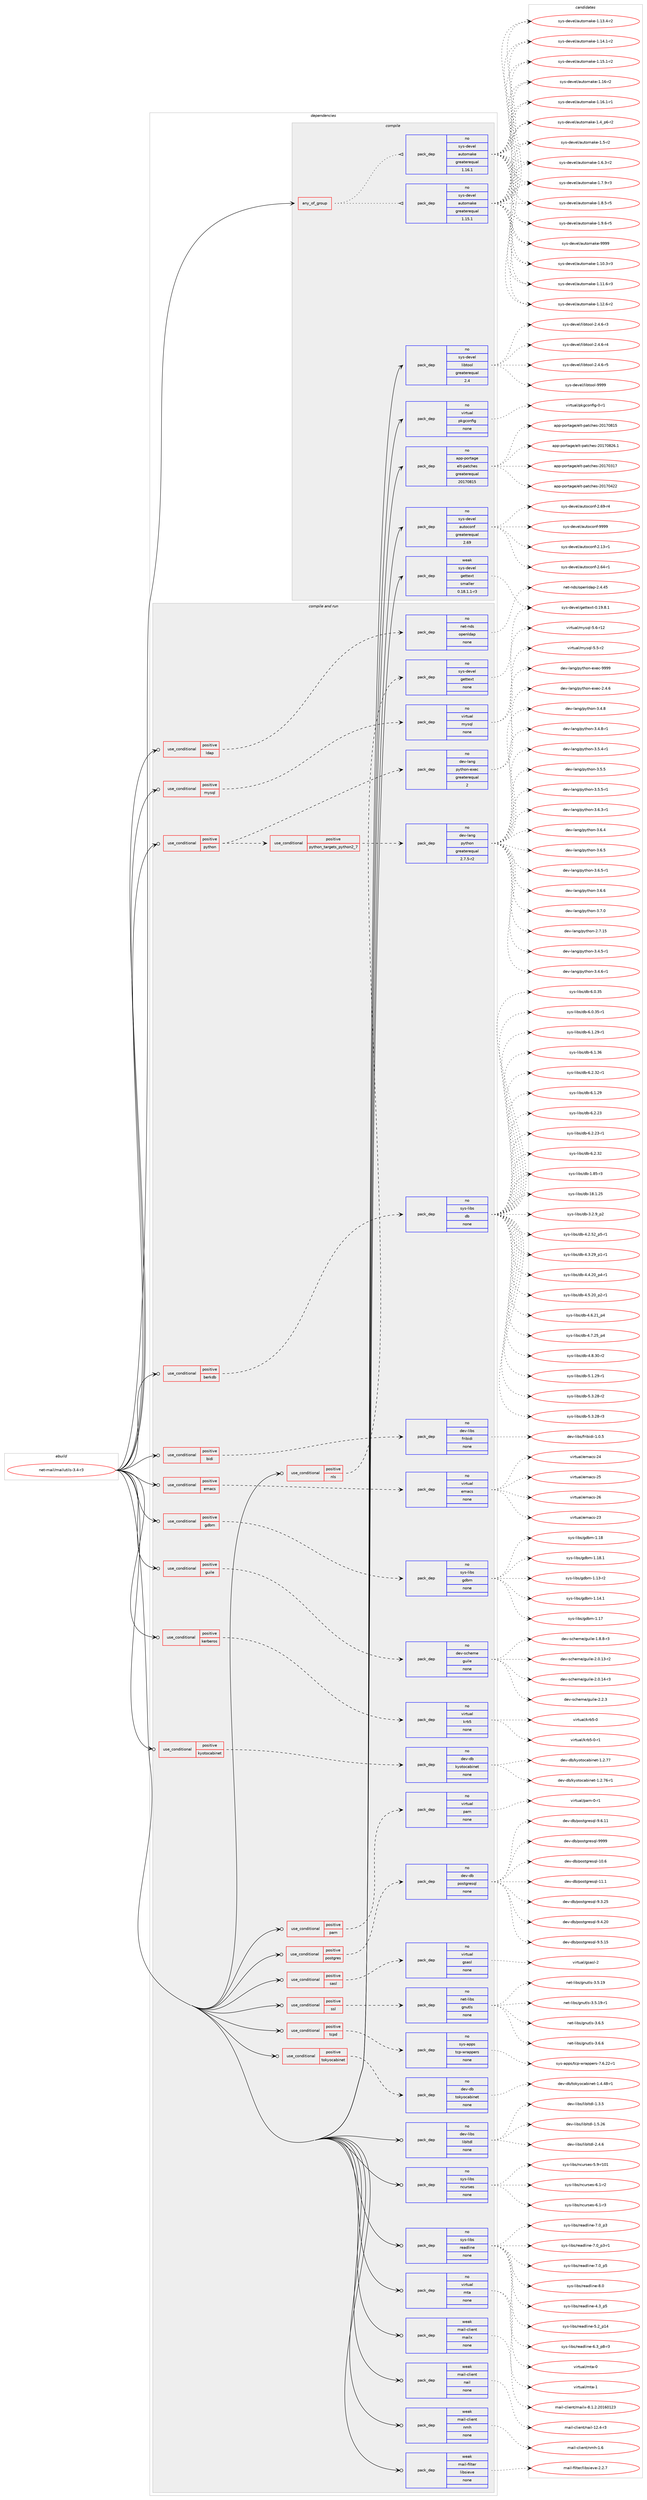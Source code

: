 digraph prolog {

# *************
# Graph options
# *************

newrank=true;
concentrate=true;
compound=true;
graph [rankdir=LR,fontname=Helvetica,fontsize=10,ranksep=1.5];#, ranksep=2.5, nodesep=0.2];
edge  [arrowhead=vee];
node  [fontname=Helvetica,fontsize=10];

# **********
# The ebuild
# **********

subgraph cluster_leftcol {
color=gray;
rank=same;
label=<<i>ebuild</i>>;
id [label="net-mail/mailutils-3.4-r3", color=red, width=4, href="../net-mail/mailutils-3.4-r3.svg"];
}

# ****************
# The dependencies
# ****************

subgraph cluster_midcol {
color=gray;
label=<<i>dependencies</i>>;
subgraph cluster_compile {
fillcolor="#eeeeee";
style=filled;
label=<<i>compile</i>>;
subgraph any114 {
dependency3995 [label=<<TABLE BORDER="0" CELLBORDER="1" CELLSPACING="0" CELLPADDING="4"><TR><TD CELLPADDING="10">any_of_group</TD></TR></TABLE>>, shape=none, color=red];subgraph pack3180 {
dependency3996 [label=<<TABLE BORDER="0" CELLBORDER="1" CELLSPACING="0" CELLPADDING="4" WIDTH="220"><TR><TD ROWSPAN="6" CELLPADDING="30">pack_dep</TD></TR><TR><TD WIDTH="110">no</TD></TR><TR><TD>sys-devel</TD></TR><TR><TD>automake</TD></TR><TR><TD>greaterequal</TD></TR><TR><TD>1.16.1</TD></TR></TABLE>>, shape=none, color=blue];
}
dependency3995:e -> dependency3996:w [weight=20,style="dotted",arrowhead="oinv"];
subgraph pack3181 {
dependency3997 [label=<<TABLE BORDER="0" CELLBORDER="1" CELLSPACING="0" CELLPADDING="4" WIDTH="220"><TR><TD ROWSPAN="6" CELLPADDING="30">pack_dep</TD></TR><TR><TD WIDTH="110">no</TD></TR><TR><TD>sys-devel</TD></TR><TR><TD>automake</TD></TR><TR><TD>greaterequal</TD></TR><TR><TD>1.15.1</TD></TR></TABLE>>, shape=none, color=blue];
}
dependency3995:e -> dependency3997:w [weight=20,style="dotted",arrowhead="oinv"];
}
id:e -> dependency3995:w [weight=20,style="solid",arrowhead="vee"];
subgraph pack3182 {
dependency3998 [label=<<TABLE BORDER="0" CELLBORDER="1" CELLSPACING="0" CELLPADDING="4" WIDTH="220"><TR><TD ROWSPAN="6" CELLPADDING="30">pack_dep</TD></TR><TR><TD WIDTH="110">no</TD></TR><TR><TD>app-portage</TD></TR><TR><TD>elt-patches</TD></TR><TR><TD>greaterequal</TD></TR><TR><TD>20170815</TD></TR></TABLE>>, shape=none, color=blue];
}
id:e -> dependency3998:w [weight=20,style="solid",arrowhead="vee"];
subgraph pack3183 {
dependency3999 [label=<<TABLE BORDER="0" CELLBORDER="1" CELLSPACING="0" CELLPADDING="4" WIDTH="220"><TR><TD ROWSPAN="6" CELLPADDING="30">pack_dep</TD></TR><TR><TD WIDTH="110">no</TD></TR><TR><TD>sys-devel</TD></TR><TR><TD>autoconf</TD></TR><TR><TD>greaterequal</TD></TR><TR><TD>2.69</TD></TR></TABLE>>, shape=none, color=blue];
}
id:e -> dependency3999:w [weight=20,style="solid",arrowhead="vee"];
subgraph pack3184 {
dependency4000 [label=<<TABLE BORDER="0" CELLBORDER="1" CELLSPACING="0" CELLPADDING="4" WIDTH="220"><TR><TD ROWSPAN="6" CELLPADDING="30">pack_dep</TD></TR><TR><TD WIDTH="110">no</TD></TR><TR><TD>sys-devel</TD></TR><TR><TD>libtool</TD></TR><TR><TD>greaterequal</TD></TR><TR><TD>2.4</TD></TR></TABLE>>, shape=none, color=blue];
}
id:e -> dependency4000:w [weight=20,style="solid",arrowhead="vee"];
subgraph pack3185 {
dependency4001 [label=<<TABLE BORDER="0" CELLBORDER="1" CELLSPACING="0" CELLPADDING="4" WIDTH="220"><TR><TD ROWSPAN="6" CELLPADDING="30">pack_dep</TD></TR><TR><TD WIDTH="110">no</TD></TR><TR><TD>virtual</TD></TR><TR><TD>pkgconfig</TD></TR><TR><TD>none</TD></TR><TR><TD></TD></TR></TABLE>>, shape=none, color=blue];
}
id:e -> dependency4001:w [weight=20,style="solid",arrowhead="vee"];
subgraph pack3186 {
dependency4002 [label=<<TABLE BORDER="0" CELLBORDER="1" CELLSPACING="0" CELLPADDING="4" WIDTH="220"><TR><TD ROWSPAN="6" CELLPADDING="30">pack_dep</TD></TR><TR><TD WIDTH="110">weak</TD></TR><TR><TD>sys-devel</TD></TR><TR><TD>gettext</TD></TR><TR><TD>smaller</TD></TR><TR><TD>0.18.1.1-r3</TD></TR></TABLE>>, shape=none, color=blue];
}
id:e -> dependency4002:w [weight=20,style="solid",arrowhead="vee"];
}
subgraph cluster_compileandrun {
fillcolor="#eeeeee";
style=filled;
label=<<i>compile and run</i>>;
subgraph cond700 {
dependency4003 [label=<<TABLE BORDER="0" CELLBORDER="1" CELLSPACING="0" CELLPADDING="4"><TR><TD ROWSPAN="3" CELLPADDING="10">use_conditional</TD></TR><TR><TD>positive</TD></TR><TR><TD>berkdb</TD></TR></TABLE>>, shape=none, color=red];
subgraph pack3187 {
dependency4004 [label=<<TABLE BORDER="0" CELLBORDER="1" CELLSPACING="0" CELLPADDING="4" WIDTH="220"><TR><TD ROWSPAN="6" CELLPADDING="30">pack_dep</TD></TR><TR><TD WIDTH="110">no</TD></TR><TR><TD>sys-libs</TD></TR><TR><TD>db</TD></TR><TR><TD>none</TD></TR><TR><TD></TD></TR></TABLE>>, shape=none, color=blue];
}
dependency4003:e -> dependency4004:w [weight=20,style="dashed",arrowhead="vee"];
}
id:e -> dependency4003:w [weight=20,style="solid",arrowhead="odotvee"];
subgraph cond701 {
dependency4005 [label=<<TABLE BORDER="0" CELLBORDER="1" CELLSPACING="0" CELLPADDING="4"><TR><TD ROWSPAN="3" CELLPADDING="10">use_conditional</TD></TR><TR><TD>positive</TD></TR><TR><TD>bidi</TD></TR></TABLE>>, shape=none, color=red];
subgraph pack3188 {
dependency4006 [label=<<TABLE BORDER="0" CELLBORDER="1" CELLSPACING="0" CELLPADDING="4" WIDTH="220"><TR><TD ROWSPAN="6" CELLPADDING="30">pack_dep</TD></TR><TR><TD WIDTH="110">no</TD></TR><TR><TD>dev-libs</TD></TR><TR><TD>fribidi</TD></TR><TR><TD>none</TD></TR><TR><TD></TD></TR></TABLE>>, shape=none, color=blue];
}
dependency4005:e -> dependency4006:w [weight=20,style="dashed",arrowhead="vee"];
}
id:e -> dependency4005:w [weight=20,style="solid",arrowhead="odotvee"];
subgraph cond702 {
dependency4007 [label=<<TABLE BORDER="0" CELLBORDER="1" CELLSPACING="0" CELLPADDING="4"><TR><TD ROWSPAN="3" CELLPADDING="10">use_conditional</TD></TR><TR><TD>positive</TD></TR><TR><TD>emacs</TD></TR></TABLE>>, shape=none, color=red];
subgraph pack3189 {
dependency4008 [label=<<TABLE BORDER="0" CELLBORDER="1" CELLSPACING="0" CELLPADDING="4" WIDTH="220"><TR><TD ROWSPAN="6" CELLPADDING="30">pack_dep</TD></TR><TR><TD WIDTH="110">no</TD></TR><TR><TD>virtual</TD></TR><TR><TD>emacs</TD></TR><TR><TD>none</TD></TR><TR><TD></TD></TR></TABLE>>, shape=none, color=blue];
}
dependency4007:e -> dependency4008:w [weight=20,style="dashed",arrowhead="vee"];
}
id:e -> dependency4007:w [weight=20,style="solid",arrowhead="odotvee"];
subgraph cond703 {
dependency4009 [label=<<TABLE BORDER="0" CELLBORDER="1" CELLSPACING="0" CELLPADDING="4"><TR><TD ROWSPAN="3" CELLPADDING="10">use_conditional</TD></TR><TR><TD>positive</TD></TR><TR><TD>gdbm</TD></TR></TABLE>>, shape=none, color=red];
subgraph pack3190 {
dependency4010 [label=<<TABLE BORDER="0" CELLBORDER="1" CELLSPACING="0" CELLPADDING="4" WIDTH="220"><TR><TD ROWSPAN="6" CELLPADDING="30">pack_dep</TD></TR><TR><TD WIDTH="110">no</TD></TR><TR><TD>sys-libs</TD></TR><TR><TD>gdbm</TD></TR><TR><TD>none</TD></TR><TR><TD></TD></TR></TABLE>>, shape=none, color=blue];
}
dependency4009:e -> dependency4010:w [weight=20,style="dashed",arrowhead="vee"];
}
id:e -> dependency4009:w [weight=20,style="solid",arrowhead="odotvee"];
subgraph cond704 {
dependency4011 [label=<<TABLE BORDER="0" CELLBORDER="1" CELLSPACING="0" CELLPADDING="4"><TR><TD ROWSPAN="3" CELLPADDING="10">use_conditional</TD></TR><TR><TD>positive</TD></TR><TR><TD>guile</TD></TR></TABLE>>, shape=none, color=red];
subgraph pack3191 {
dependency4012 [label=<<TABLE BORDER="0" CELLBORDER="1" CELLSPACING="0" CELLPADDING="4" WIDTH="220"><TR><TD ROWSPAN="6" CELLPADDING="30">pack_dep</TD></TR><TR><TD WIDTH="110">no</TD></TR><TR><TD>dev-scheme</TD></TR><TR><TD>guile</TD></TR><TR><TD>none</TD></TR><TR><TD></TD></TR></TABLE>>, shape=none, color=blue];
}
dependency4011:e -> dependency4012:w [weight=20,style="dashed",arrowhead="vee"];
}
id:e -> dependency4011:w [weight=20,style="solid",arrowhead="odotvee"];
subgraph cond705 {
dependency4013 [label=<<TABLE BORDER="0" CELLBORDER="1" CELLSPACING="0" CELLPADDING="4"><TR><TD ROWSPAN="3" CELLPADDING="10">use_conditional</TD></TR><TR><TD>positive</TD></TR><TR><TD>kerberos</TD></TR></TABLE>>, shape=none, color=red];
subgraph pack3192 {
dependency4014 [label=<<TABLE BORDER="0" CELLBORDER="1" CELLSPACING="0" CELLPADDING="4" WIDTH="220"><TR><TD ROWSPAN="6" CELLPADDING="30">pack_dep</TD></TR><TR><TD WIDTH="110">no</TD></TR><TR><TD>virtual</TD></TR><TR><TD>krb5</TD></TR><TR><TD>none</TD></TR><TR><TD></TD></TR></TABLE>>, shape=none, color=blue];
}
dependency4013:e -> dependency4014:w [weight=20,style="dashed",arrowhead="vee"];
}
id:e -> dependency4013:w [weight=20,style="solid",arrowhead="odotvee"];
subgraph cond706 {
dependency4015 [label=<<TABLE BORDER="0" CELLBORDER="1" CELLSPACING="0" CELLPADDING="4"><TR><TD ROWSPAN="3" CELLPADDING="10">use_conditional</TD></TR><TR><TD>positive</TD></TR><TR><TD>kyotocabinet</TD></TR></TABLE>>, shape=none, color=red];
subgraph pack3193 {
dependency4016 [label=<<TABLE BORDER="0" CELLBORDER="1" CELLSPACING="0" CELLPADDING="4" WIDTH="220"><TR><TD ROWSPAN="6" CELLPADDING="30">pack_dep</TD></TR><TR><TD WIDTH="110">no</TD></TR><TR><TD>dev-db</TD></TR><TR><TD>kyotocabinet</TD></TR><TR><TD>none</TD></TR><TR><TD></TD></TR></TABLE>>, shape=none, color=blue];
}
dependency4015:e -> dependency4016:w [weight=20,style="dashed",arrowhead="vee"];
}
id:e -> dependency4015:w [weight=20,style="solid",arrowhead="odotvee"];
subgraph cond707 {
dependency4017 [label=<<TABLE BORDER="0" CELLBORDER="1" CELLSPACING="0" CELLPADDING="4"><TR><TD ROWSPAN="3" CELLPADDING="10">use_conditional</TD></TR><TR><TD>positive</TD></TR><TR><TD>ldap</TD></TR></TABLE>>, shape=none, color=red];
subgraph pack3194 {
dependency4018 [label=<<TABLE BORDER="0" CELLBORDER="1" CELLSPACING="0" CELLPADDING="4" WIDTH="220"><TR><TD ROWSPAN="6" CELLPADDING="30">pack_dep</TD></TR><TR><TD WIDTH="110">no</TD></TR><TR><TD>net-nds</TD></TR><TR><TD>openldap</TD></TR><TR><TD>none</TD></TR><TR><TD></TD></TR></TABLE>>, shape=none, color=blue];
}
dependency4017:e -> dependency4018:w [weight=20,style="dashed",arrowhead="vee"];
}
id:e -> dependency4017:w [weight=20,style="solid",arrowhead="odotvee"];
subgraph cond708 {
dependency4019 [label=<<TABLE BORDER="0" CELLBORDER="1" CELLSPACING="0" CELLPADDING="4"><TR><TD ROWSPAN="3" CELLPADDING="10">use_conditional</TD></TR><TR><TD>positive</TD></TR><TR><TD>mysql</TD></TR></TABLE>>, shape=none, color=red];
subgraph pack3195 {
dependency4020 [label=<<TABLE BORDER="0" CELLBORDER="1" CELLSPACING="0" CELLPADDING="4" WIDTH="220"><TR><TD ROWSPAN="6" CELLPADDING="30">pack_dep</TD></TR><TR><TD WIDTH="110">no</TD></TR><TR><TD>virtual</TD></TR><TR><TD>mysql</TD></TR><TR><TD>none</TD></TR><TR><TD></TD></TR></TABLE>>, shape=none, color=blue];
}
dependency4019:e -> dependency4020:w [weight=20,style="dashed",arrowhead="vee"];
}
id:e -> dependency4019:w [weight=20,style="solid",arrowhead="odotvee"];
subgraph cond709 {
dependency4021 [label=<<TABLE BORDER="0" CELLBORDER="1" CELLSPACING="0" CELLPADDING="4"><TR><TD ROWSPAN="3" CELLPADDING="10">use_conditional</TD></TR><TR><TD>positive</TD></TR><TR><TD>nls</TD></TR></TABLE>>, shape=none, color=red];
subgraph pack3196 {
dependency4022 [label=<<TABLE BORDER="0" CELLBORDER="1" CELLSPACING="0" CELLPADDING="4" WIDTH="220"><TR><TD ROWSPAN="6" CELLPADDING="30">pack_dep</TD></TR><TR><TD WIDTH="110">no</TD></TR><TR><TD>sys-devel</TD></TR><TR><TD>gettext</TD></TR><TR><TD>none</TD></TR><TR><TD></TD></TR></TABLE>>, shape=none, color=blue];
}
dependency4021:e -> dependency4022:w [weight=20,style="dashed",arrowhead="vee"];
}
id:e -> dependency4021:w [weight=20,style="solid",arrowhead="odotvee"];
subgraph cond710 {
dependency4023 [label=<<TABLE BORDER="0" CELLBORDER="1" CELLSPACING="0" CELLPADDING="4"><TR><TD ROWSPAN="3" CELLPADDING="10">use_conditional</TD></TR><TR><TD>positive</TD></TR><TR><TD>pam</TD></TR></TABLE>>, shape=none, color=red];
subgraph pack3197 {
dependency4024 [label=<<TABLE BORDER="0" CELLBORDER="1" CELLSPACING="0" CELLPADDING="4" WIDTH="220"><TR><TD ROWSPAN="6" CELLPADDING="30">pack_dep</TD></TR><TR><TD WIDTH="110">no</TD></TR><TR><TD>virtual</TD></TR><TR><TD>pam</TD></TR><TR><TD>none</TD></TR><TR><TD></TD></TR></TABLE>>, shape=none, color=blue];
}
dependency4023:e -> dependency4024:w [weight=20,style="dashed",arrowhead="vee"];
}
id:e -> dependency4023:w [weight=20,style="solid",arrowhead="odotvee"];
subgraph cond711 {
dependency4025 [label=<<TABLE BORDER="0" CELLBORDER="1" CELLSPACING="0" CELLPADDING="4"><TR><TD ROWSPAN="3" CELLPADDING="10">use_conditional</TD></TR><TR><TD>positive</TD></TR><TR><TD>postgres</TD></TR></TABLE>>, shape=none, color=red];
subgraph pack3198 {
dependency4026 [label=<<TABLE BORDER="0" CELLBORDER="1" CELLSPACING="0" CELLPADDING="4" WIDTH="220"><TR><TD ROWSPAN="6" CELLPADDING="30">pack_dep</TD></TR><TR><TD WIDTH="110">no</TD></TR><TR><TD>dev-db</TD></TR><TR><TD>postgresql</TD></TR><TR><TD>none</TD></TR><TR><TD></TD></TR></TABLE>>, shape=none, color=blue];
}
dependency4025:e -> dependency4026:w [weight=20,style="dashed",arrowhead="vee"];
}
id:e -> dependency4025:w [weight=20,style="solid",arrowhead="odotvee"];
subgraph cond712 {
dependency4027 [label=<<TABLE BORDER="0" CELLBORDER="1" CELLSPACING="0" CELLPADDING="4"><TR><TD ROWSPAN="3" CELLPADDING="10">use_conditional</TD></TR><TR><TD>positive</TD></TR><TR><TD>python</TD></TR></TABLE>>, shape=none, color=red];
subgraph cond713 {
dependency4028 [label=<<TABLE BORDER="0" CELLBORDER="1" CELLSPACING="0" CELLPADDING="4"><TR><TD ROWSPAN="3" CELLPADDING="10">use_conditional</TD></TR><TR><TD>positive</TD></TR><TR><TD>python_targets_python2_7</TD></TR></TABLE>>, shape=none, color=red];
subgraph pack3199 {
dependency4029 [label=<<TABLE BORDER="0" CELLBORDER="1" CELLSPACING="0" CELLPADDING="4" WIDTH="220"><TR><TD ROWSPAN="6" CELLPADDING="30">pack_dep</TD></TR><TR><TD WIDTH="110">no</TD></TR><TR><TD>dev-lang</TD></TR><TR><TD>python</TD></TR><TR><TD>greaterequal</TD></TR><TR><TD>2.7.5-r2</TD></TR></TABLE>>, shape=none, color=blue];
}
dependency4028:e -> dependency4029:w [weight=20,style="dashed",arrowhead="vee"];
}
dependency4027:e -> dependency4028:w [weight=20,style="dashed",arrowhead="vee"];
subgraph pack3200 {
dependency4030 [label=<<TABLE BORDER="0" CELLBORDER="1" CELLSPACING="0" CELLPADDING="4" WIDTH="220"><TR><TD ROWSPAN="6" CELLPADDING="30">pack_dep</TD></TR><TR><TD WIDTH="110">no</TD></TR><TR><TD>dev-lang</TD></TR><TR><TD>python-exec</TD></TR><TR><TD>greaterequal</TD></TR><TR><TD>2</TD></TR></TABLE>>, shape=none, color=blue];
}
dependency4027:e -> dependency4030:w [weight=20,style="dashed",arrowhead="vee"];
}
id:e -> dependency4027:w [weight=20,style="solid",arrowhead="odotvee"];
subgraph cond714 {
dependency4031 [label=<<TABLE BORDER="0" CELLBORDER="1" CELLSPACING="0" CELLPADDING="4"><TR><TD ROWSPAN="3" CELLPADDING="10">use_conditional</TD></TR><TR><TD>positive</TD></TR><TR><TD>sasl</TD></TR></TABLE>>, shape=none, color=red];
subgraph pack3201 {
dependency4032 [label=<<TABLE BORDER="0" CELLBORDER="1" CELLSPACING="0" CELLPADDING="4" WIDTH="220"><TR><TD ROWSPAN="6" CELLPADDING="30">pack_dep</TD></TR><TR><TD WIDTH="110">no</TD></TR><TR><TD>virtual</TD></TR><TR><TD>gsasl</TD></TR><TR><TD>none</TD></TR><TR><TD></TD></TR></TABLE>>, shape=none, color=blue];
}
dependency4031:e -> dependency4032:w [weight=20,style="dashed",arrowhead="vee"];
}
id:e -> dependency4031:w [weight=20,style="solid",arrowhead="odotvee"];
subgraph cond715 {
dependency4033 [label=<<TABLE BORDER="0" CELLBORDER="1" CELLSPACING="0" CELLPADDING="4"><TR><TD ROWSPAN="3" CELLPADDING="10">use_conditional</TD></TR><TR><TD>positive</TD></TR><TR><TD>ssl</TD></TR></TABLE>>, shape=none, color=red];
subgraph pack3202 {
dependency4034 [label=<<TABLE BORDER="0" CELLBORDER="1" CELLSPACING="0" CELLPADDING="4" WIDTH="220"><TR><TD ROWSPAN="6" CELLPADDING="30">pack_dep</TD></TR><TR><TD WIDTH="110">no</TD></TR><TR><TD>net-libs</TD></TR><TR><TD>gnutls</TD></TR><TR><TD>none</TD></TR><TR><TD></TD></TR></TABLE>>, shape=none, color=blue];
}
dependency4033:e -> dependency4034:w [weight=20,style="dashed",arrowhead="vee"];
}
id:e -> dependency4033:w [weight=20,style="solid",arrowhead="odotvee"];
subgraph cond716 {
dependency4035 [label=<<TABLE BORDER="0" CELLBORDER="1" CELLSPACING="0" CELLPADDING="4"><TR><TD ROWSPAN="3" CELLPADDING="10">use_conditional</TD></TR><TR><TD>positive</TD></TR><TR><TD>tcpd</TD></TR></TABLE>>, shape=none, color=red];
subgraph pack3203 {
dependency4036 [label=<<TABLE BORDER="0" CELLBORDER="1" CELLSPACING="0" CELLPADDING="4" WIDTH="220"><TR><TD ROWSPAN="6" CELLPADDING="30">pack_dep</TD></TR><TR><TD WIDTH="110">no</TD></TR><TR><TD>sys-apps</TD></TR><TR><TD>tcp-wrappers</TD></TR><TR><TD>none</TD></TR><TR><TD></TD></TR></TABLE>>, shape=none, color=blue];
}
dependency4035:e -> dependency4036:w [weight=20,style="dashed",arrowhead="vee"];
}
id:e -> dependency4035:w [weight=20,style="solid",arrowhead="odotvee"];
subgraph cond717 {
dependency4037 [label=<<TABLE BORDER="0" CELLBORDER="1" CELLSPACING="0" CELLPADDING="4"><TR><TD ROWSPAN="3" CELLPADDING="10">use_conditional</TD></TR><TR><TD>positive</TD></TR><TR><TD>tokyocabinet</TD></TR></TABLE>>, shape=none, color=red];
subgraph pack3204 {
dependency4038 [label=<<TABLE BORDER="0" CELLBORDER="1" CELLSPACING="0" CELLPADDING="4" WIDTH="220"><TR><TD ROWSPAN="6" CELLPADDING="30">pack_dep</TD></TR><TR><TD WIDTH="110">no</TD></TR><TR><TD>dev-db</TD></TR><TR><TD>tokyocabinet</TD></TR><TR><TD>none</TD></TR><TR><TD></TD></TR></TABLE>>, shape=none, color=blue];
}
dependency4037:e -> dependency4038:w [weight=20,style="dashed",arrowhead="vee"];
}
id:e -> dependency4037:w [weight=20,style="solid",arrowhead="odotvee"];
subgraph pack3205 {
dependency4039 [label=<<TABLE BORDER="0" CELLBORDER="1" CELLSPACING="0" CELLPADDING="4" WIDTH="220"><TR><TD ROWSPAN="6" CELLPADDING="30">pack_dep</TD></TR><TR><TD WIDTH="110">no</TD></TR><TR><TD>dev-libs</TD></TR><TR><TD>libltdl</TD></TR><TR><TD>none</TD></TR><TR><TD></TD></TR></TABLE>>, shape=none, color=blue];
}
id:e -> dependency4039:w [weight=20,style="solid",arrowhead="odotvee"];
subgraph pack3206 {
dependency4040 [label=<<TABLE BORDER="0" CELLBORDER="1" CELLSPACING="0" CELLPADDING="4" WIDTH="220"><TR><TD ROWSPAN="6" CELLPADDING="30">pack_dep</TD></TR><TR><TD WIDTH="110">no</TD></TR><TR><TD>sys-libs</TD></TR><TR><TD>ncurses</TD></TR><TR><TD>none</TD></TR><TR><TD></TD></TR></TABLE>>, shape=none, color=blue];
}
id:e -> dependency4040:w [weight=20,style="solid",arrowhead="odotvee"];
subgraph pack3207 {
dependency4041 [label=<<TABLE BORDER="0" CELLBORDER="1" CELLSPACING="0" CELLPADDING="4" WIDTH="220"><TR><TD ROWSPAN="6" CELLPADDING="30">pack_dep</TD></TR><TR><TD WIDTH="110">no</TD></TR><TR><TD>sys-libs</TD></TR><TR><TD>readline</TD></TR><TR><TD>none</TD></TR><TR><TD></TD></TR></TABLE>>, shape=none, color=blue];
}
id:e -> dependency4041:w [weight=20,style="solid",arrowhead="odotvee"];
subgraph pack3208 {
dependency4042 [label=<<TABLE BORDER="0" CELLBORDER="1" CELLSPACING="0" CELLPADDING="4" WIDTH="220"><TR><TD ROWSPAN="6" CELLPADDING="30">pack_dep</TD></TR><TR><TD WIDTH="110">no</TD></TR><TR><TD>virtual</TD></TR><TR><TD>mta</TD></TR><TR><TD>none</TD></TR><TR><TD></TD></TR></TABLE>>, shape=none, color=blue];
}
id:e -> dependency4042:w [weight=20,style="solid",arrowhead="odotvee"];
subgraph pack3209 {
dependency4043 [label=<<TABLE BORDER="0" CELLBORDER="1" CELLSPACING="0" CELLPADDING="4" WIDTH="220"><TR><TD ROWSPAN="6" CELLPADDING="30">pack_dep</TD></TR><TR><TD WIDTH="110">weak</TD></TR><TR><TD>mail-client</TD></TR><TR><TD>mailx</TD></TR><TR><TD>none</TD></TR><TR><TD></TD></TR></TABLE>>, shape=none, color=blue];
}
id:e -> dependency4043:w [weight=20,style="solid",arrowhead="odotvee"];
subgraph pack3210 {
dependency4044 [label=<<TABLE BORDER="0" CELLBORDER="1" CELLSPACING="0" CELLPADDING="4" WIDTH="220"><TR><TD ROWSPAN="6" CELLPADDING="30">pack_dep</TD></TR><TR><TD WIDTH="110">weak</TD></TR><TR><TD>mail-client</TD></TR><TR><TD>nail</TD></TR><TR><TD>none</TD></TR><TR><TD></TD></TR></TABLE>>, shape=none, color=blue];
}
id:e -> dependency4044:w [weight=20,style="solid",arrowhead="odotvee"];
subgraph pack3211 {
dependency4045 [label=<<TABLE BORDER="0" CELLBORDER="1" CELLSPACING="0" CELLPADDING="4" WIDTH="220"><TR><TD ROWSPAN="6" CELLPADDING="30">pack_dep</TD></TR><TR><TD WIDTH="110">weak</TD></TR><TR><TD>mail-client</TD></TR><TR><TD>nmh</TD></TR><TR><TD>none</TD></TR><TR><TD></TD></TR></TABLE>>, shape=none, color=blue];
}
id:e -> dependency4045:w [weight=20,style="solid",arrowhead="odotvee"];
subgraph pack3212 {
dependency4046 [label=<<TABLE BORDER="0" CELLBORDER="1" CELLSPACING="0" CELLPADDING="4" WIDTH="220"><TR><TD ROWSPAN="6" CELLPADDING="30">pack_dep</TD></TR><TR><TD WIDTH="110">weak</TD></TR><TR><TD>mail-filter</TD></TR><TR><TD>libsieve</TD></TR><TR><TD>none</TD></TR><TR><TD></TD></TR></TABLE>>, shape=none, color=blue];
}
id:e -> dependency4046:w [weight=20,style="solid",arrowhead="odotvee"];
}
subgraph cluster_run {
fillcolor="#eeeeee";
style=filled;
label=<<i>run</i>>;
}
}

# **************
# The candidates
# **************

subgraph cluster_choices {
rank=same;
color=gray;
label=<<i>candidates</i>>;

subgraph choice3180 {
color=black;
nodesep=1;
choice11512111545100101118101108479711711611110997107101454946494846514511451 [label="sys-devel/automake-1.10.3-r3", color=red, width=4,href="../sys-devel/automake-1.10.3-r3.svg"];
choice11512111545100101118101108479711711611110997107101454946494946544511451 [label="sys-devel/automake-1.11.6-r3", color=red, width=4,href="../sys-devel/automake-1.11.6-r3.svg"];
choice11512111545100101118101108479711711611110997107101454946495046544511450 [label="sys-devel/automake-1.12.6-r2", color=red, width=4,href="../sys-devel/automake-1.12.6-r2.svg"];
choice11512111545100101118101108479711711611110997107101454946495146524511450 [label="sys-devel/automake-1.13.4-r2", color=red, width=4,href="../sys-devel/automake-1.13.4-r2.svg"];
choice11512111545100101118101108479711711611110997107101454946495246494511450 [label="sys-devel/automake-1.14.1-r2", color=red, width=4,href="../sys-devel/automake-1.14.1-r2.svg"];
choice11512111545100101118101108479711711611110997107101454946495346494511450 [label="sys-devel/automake-1.15.1-r2", color=red, width=4,href="../sys-devel/automake-1.15.1-r2.svg"];
choice1151211154510010111810110847971171161111099710710145494649544511450 [label="sys-devel/automake-1.16-r2", color=red, width=4,href="../sys-devel/automake-1.16-r2.svg"];
choice11512111545100101118101108479711711611110997107101454946495446494511449 [label="sys-devel/automake-1.16.1-r1", color=red, width=4,href="../sys-devel/automake-1.16.1-r1.svg"];
choice115121115451001011181011084797117116111109971071014549465295112544511450 [label="sys-devel/automake-1.4_p6-r2", color=red, width=4,href="../sys-devel/automake-1.4_p6-r2.svg"];
choice11512111545100101118101108479711711611110997107101454946534511450 [label="sys-devel/automake-1.5-r2", color=red, width=4,href="../sys-devel/automake-1.5-r2.svg"];
choice115121115451001011181011084797117116111109971071014549465446514511450 [label="sys-devel/automake-1.6.3-r2", color=red, width=4,href="../sys-devel/automake-1.6.3-r2.svg"];
choice115121115451001011181011084797117116111109971071014549465546574511451 [label="sys-devel/automake-1.7.9-r3", color=red, width=4,href="../sys-devel/automake-1.7.9-r3.svg"];
choice115121115451001011181011084797117116111109971071014549465646534511453 [label="sys-devel/automake-1.8.5-r5", color=red, width=4,href="../sys-devel/automake-1.8.5-r5.svg"];
choice115121115451001011181011084797117116111109971071014549465746544511453 [label="sys-devel/automake-1.9.6-r5", color=red, width=4,href="../sys-devel/automake-1.9.6-r5.svg"];
choice115121115451001011181011084797117116111109971071014557575757 [label="sys-devel/automake-9999", color=red, width=4,href="../sys-devel/automake-9999.svg"];
dependency3996:e -> choice11512111545100101118101108479711711611110997107101454946494846514511451:w [style=dotted,weight="100"];
dependency3996:e -> choice11512111545100101118101108479711711611110997107101454946494946544511451:w [style=dotted,weight="100"];
dependency3996:e -> choice11512111545100101118101108479711711611110997107101454946495046544511450:w [style=dotted,weight="100"];
dependency3996:e -> choice11512111545100101118101108479711711611110997107101454946495146524511450:w [style=dotted,weight="100"];
dependency3996:e -> choice11512111545100101118101108479711711611110997107101454946495246494511450:w [style=dotted,weight="100"];
dependency3996:e -> choice11512111545100101118101108479711711611110997107101454946495346494511450:w [style=dotted,weight="100"];
dependency3996:e -> choice1151211154510010111810110847971171161111099710710145494649544511450:w [style=dotted,weight="100"];
dependency3996:e -> choice11512111545100101118101108479711711611110997107101454946495446494511449:w [style=dotted,weight="100"];
dependency3996:e -> choice115121115451001011181011084797117116111109971071014549465295112544511450:w [style=dotted,weight="100"];
dependency3996:e -> choice11512111545100101118101108479711711611110997107101454946534511450:w [style=dotted,weight="100"];
dependency3996:e -> choice115121115451001011181011084797117116111109971071014549465446514511450:w [style=dotted,weight="100"];
dependency3996:e -> choice115121115451001011181011084797117116111109971071014549465546574511451:w [style=dotted,weight="100"];
dependency3996:e -> choice115121115451001011181011084797117116111109971071014549465646534511453:w [style=dotted,weight="100"];
dependency3996:e -> choice115121115451001011181011084797117116111109971071014549465746544511453:w [style=dotted,weight="100"];
dependency3996:e -> choice115121115451001011181011084797117116111109971071014557575757:w [style=dotted,weight="100"];
}
subgraph choice3181 {
color=black;
nodesep=1;
choice11512111545100101118101108479711711611110997107101454946494846514511451 [label="sys-devel/automake-1.10.3-r3", color=red, width=4,href="../sys-devel/automake-1.10.3-r3.svg"];
choice11512111545100101118101108479711711611110997107101454946494946544511451 [label="sys-devel/automake-1.11.6-r3", color=red, width=4,href="../sys-devel/automake-1.11.6-r3.svg"];
choice11512111545100101118101108479711711611110997107101454946495046544511450 [label="sys-devel/automake-1.12.6-r2", color=red, width=4,href="../sys-devel/automake-1.12.6-r2.svg"];
choice11512111545100101118101108479711711611110997107101454946495146524511450 [label="sys-devel/automake-1.13.4-r2", color=red, width=4,href="../sys-devel/automake-1.13.4-r2.svg"];
choice11512111545100101118101108479711711611110997107101454946495246494511450 [label="sys-devel/automake-1.14.1-r2", color=red, width=4,href="../sys-devel/automake-1.14.1-r2.svg"];
choice11512111545100101118101108479711711611110997107101454946495346494511450 [label="sys-devel/automake-1.15.1-r2", color=red, width=4,href="../sys-devel/automake-1.15.1-r2.svg"];
choice1151211154510010111810110847971171161111099710710145494649544511450 [label="sys-devel/automake-1.16-r2", color=red, width=4,href="../sys-devel/automake-1.16-r2.svg"];
choice11512111545100101118101108479711711611110997107101454946495446494511449 [label="sys-devel/automake-1.16.1-r1", color=red, width=4,href="../sys-devel/automake-1.16.1-r1.svg"];
choice115121115451001011181011084797117116111109971071014549465295112544511450 [label="sys-devel/automake-1.4_p6-r2", color=red, width=4,href="../sys-devel/automake-1.4_p6-r2.svg"];
choice11512111545100101118101108479711711611110997107101454946534511450 [label="sys-devel/automake-1.5-r2", color=red, width=4,href="../sys-devel/automake-1.5-r2.svg"];
choice115121115451001011181011084797117116111109971071014549465446514511450 [label="sys-devel/automake-1.6.3-r2", color=red, width=4,href="../sys-devel/automake-1.6.3-r2.svg"];
choice115121115451001011181011084797117116111109971071014549465546574511451 [label="sys-devel/automake-1.7.9-r3", color=red, width=4,href="../sys-devel/automake-1.7.9-r3.svg"];
choice115121115451001011181011084797117116111109971071014549465646534511453 [label="sys-devel/automake-1.8.5-r5", color=red, width=4,href="../sys-devel/automake-1.8.5-r5.svg"];
choice115121115451001011181011084797117116111109971071014549465746544511453 [label="sys-devel/automake-1.9.6-r5", color=red, width=4,href="../sys-devel/automake-1.9.6-r5.svg"];
choice115121115451001011181011084797117116111109971071014557575757 [label="sys-devel/automake-9999", color=red, width=4,href="../sys-devel/automake-9999.svg"];
dependency3997:e -> choice11512111545100101118101108479711711611110997107101454946494846514511451:w [style=dotted,weight="100"];
dependency3997:e -> choice11512111545100101118101108479711711611110997107101454946494946544511451:w [style=dotted,weight="100"];
dependency3997:e -> choice11512111545100101118101108479711711611110997107101454946495046544511450:w [style=dotted,weight="100"];
dependency3997:e -> choice11512111545100101118101108479711711611110997107101454946495146524511450:w [style=dotted,weight="100"];
dependency3997:e -> choice11512111545100101118101108479711711611110997107101454946495246494511450:w [style=dotted,weight="100"];
dependency3997:e -> choice11512111545100101118101108479711711611110997107101454946495346494511450:w [style=dotted,weight="100"];
dependency3997:e -> choice1151211154510010111810110847971171161111099710710145494649544511450:w [style=dotted,weight="100"];
dependency3997:e -> choice11512111545100101118101108479711711611110997107101454946495446494511449:w [style=dotted,weight="100"];
dependency3997:e -> choice115121115451001011181011084797117116111109971071014549465295112544511450:w [style=dotted,weight="100"];
dependency3997:e -> choice11512111545100101118101108479711711611110997107101454946534511450:w [style=dotted,weight="100"];
dependency3997:e -> choice115121115451001011181011084797117116111109971071014549465446514511450:w [style=dotted,weight="100"];
dependency3997:e -> choice115121115451001011181011084797117116111109971071014549465546574511451:w [style=dotted,weight="100"];
dependency3997:e -> choice115121115451001011181011084797117116111109971071014549465646534511453:w [style=dotted,weight="100"];
dependency3997:e -> choice115121115451001011181011084797117116111109971071014549465746544511453:w [style=dotted,weight="100"];
dependency3997:e -> choice115121115451001011181011084797117116111109971071014557575757:w [style=dotted,weight="100"];
}
subgraph choice3182 {
color=black;
nodesep=1;
choice97112112451121111141169710310147101108116451129711699104101115455048495548514955 [label="app-portage/elt-patches-20170317", color=red, width=4,href="../app-portage/elt-patches-20170317.svg"];
choice97112112451121111141169710310147101108116451129711699104101115455048495548525050 [label="app-portage/elt-patches-20170422", color=red, width=4,href="../app-portage/elt-patches-20170422.svg"];
choice97112112451121111141169710310147101108116451129711699104101115455048495548564953 [label="app-portage/elt-patches-20170815", color=red, width=4,href="../app-portage/elt-patches-20170815.svg"];
choice971121124511211111411697103101471011081164511297116991041011154550484955485650544649 [label="app-portage/elt-patches-20170826.1", color=red, width=4,href="../app-portage/elt-patches-20170826.1.svg"];
dependency3998:e -> choice97112112451121111141169710310147101108116451129711699104101115455048495548514955:w [style=dotted,weight="100"];
dependency3998:e -> choice97112112451121111141169710310147101108116451129711699104101115455048495548525050:w [style=dotted,weight="100"];
dependency3998:e -> choice97112112451121111141169710310147101108116451129711699104101115455048495548564953:w [style=dotted,weight="100"];
dependency3998:e -> choice971121124511211111411697103101471011081164511297116991041011154550484955485650544649:w [style=dotted,weight="100"];
}
subgraph choice3183 {
color=black;
nodesep=1;
choice1151211154510010111810110847971171161119911111010245504649514511449 [label="sys-devel/autoconf-2.13-r1", color=red, width=4,href="../sys-devel/autoconf-2.13-r1.svg"];
choice1151211154510010111810110847971171161119911111010245504654524511449 [label="sys-devel/autoconf-2.64-r1", color=red, width=4,href="../sys-devel/autoconf-2.64-r1.svg"];
choice1151211154510010111810110847971171161119911111010245504654574511452 [label="sys-devel/autoconf-2.69-r4", color=red, width=4,href="../sys-devel/autoconf-2.69-r4.svg"];
choice115121115451001011181011084797117116111991111101024557575757 [label="sys-devel/autoconf-9999", color=red, width=4,href="../sys-devel/autoconf-9999.svg"];
dependency3999:e -> choice1151211154510010111810110847971171161119911111010245504649514511449:w [style=dotted,weight="100"];
dependency3999:e -> choice1151211154510010111810110847971171161119911111010245504654524511449:w [style=dotted,weight="100"];
dependency3999:e -> choice1151211154510010111810110847971171161119911111010245504654574511452:w [style=dotted,weight="100"];
dependency3999:e -> choice115121115451001011181011084797117116111991111101024557575757:w [style=dotted,weight="100"];
}
subgraph choice3184 {
color=black;
nodesep=1;
choice1151211154510010111810110847108105981161111111084550465246544511451 [label="sys-devel/libtool-2.4.6-r3", color=red, width=4,href="../sys-devel/libtool-2.4.6-r3.svg"];
choice1151211154510010111810110847108105981161111111084550465246544511452 [label="sys-devel/libtool-2.4.6-r4", color=red, width=4,href="../sys-devel/libtool-2.4.6-r4.svg"];
choice1151211154510010111810110847108105981161111111084550465246544511453 [label="sys-devel/libtool-2.4.6-r5", color=red, width=4,href="../sys-devel/libtool-2.4.6-r5.svg"];
choice1151211154510010111810110847108105981161111111084557575757 [label="sys-devel/libtool-9999", color=red, width=4,href="../sys-devel/libtool-9999.svg"];
dependency4000:e -> choice1151211154510010111810110847108105981161111111084550465246544511451:w [style=dotted,weight="100"];
dependency4000:e -> choice1151211154510010111810110847108105981161111111084550465246544511452:w [style=dotted,weight="100"];
dependency4000:e -> choice1151211154510010111810110847108105981161111111084550465246544511453:w [style=dotted,weight="100"];
dependency4000:e -> choice1151211154510010111810110847108105981161111111084557575757:w [style=dotted,weight="100"];
}
subgraph choice3185 {
color=black;
nodesep=1;
choice11810511411611797108471121071039911111010210510345484511449 [label="virtual/pkgconfig-0-r1", color=red, width=4,href="../virtual/pkgconfig-0-r1.svg"];
dependency4001:e -> choice11810511411611797108471121071039911111010210510345484511449:w [style=dotted,weight="100"];
}
subgraph choice3186 {
color=black;
nodesep=1;
choice1151211154510010111810110847103101116116101120116454846495746564649 [label="sys-devel/gettext-0.19.8.1", color=red, width=4,href="../sys-devel/gettext-0.19.8.1.svg"];
dependency4002:e -> choice1151211154510010111810110847103101116116101120116454846495746564649:w [style=dotted,weight="100"];
}
subgraph choice3187 {
color=black;
nodesep=1;
choice1151211154510810598115471009845544649465057 [label="sys-libs/db-6.1.29", color=red, width=4,href="../sys-libs/db-6.1.29.svg"];
choice1151211154510810598115471009845544650465051 [label="sys-libs/db-6.2.23", color=red, width=4,href="../sys-libs/db-6.2.23.svg"];
choice11512111545108105981154710098455446504650514511449 [label="sys-libs/db-6.2.23-r1", color=red, width=4,href="../sys-libs/db-6.2.23-r1.svg"];
choice1151211154510810598115471009845544650465150 [label="sys-libs/db-6.2.32", color=red, width=4,href="../sys-libs/db-6.2.32.svg"];
choice1151211154510810598115471009845494656534511451 [label="sys-libs/db-1.85-r3", color=red, width=4,href="../sys-libs/db-1.85-r3.svg"];
choice115121115451081059811547100984549564649465053 [label="sys-libs/db-18.1.25", color=red, width=4,href="../sys-libs/db-18.1.25.svg"];
choice115121115451081059811547100984551465046579511250 [label="sys-libs/db-3.2.9_p2", color=red, width=4,href="../sys-libs/db-3.2.9_p2.svg"];
choice115121115451081059811547100984552465046535095112534511449 [label="sys-libs/db-4.2.52_p5-r1", color=red, width=4,href="../sys-libs/db-4.2.52_p5-r1.svg"];
choice115121115451081059811547100984552465146505795112494511449 [label="sys-libs/db-4.3.29_p1-r1", color=red, width=4,href="../sys-libs/db-4.3.29_p1-r1.svg"];
choice115121115451081059811547100984552465246504895112524511449 [label="sys-libs/db-4.4.20_p4-r1", color=red, width=4,href="../sys-libs/db-4.4.20_p4-r1.svg"];
choice115121115451081059811547100984552465346504895112504511449 [label="sys-libs/db-4.5.20_p2-r1", color=red, width=4,href="../sys-libs/db-4.5.20_p2-r1.svg"];
choice11512111545108105981154710098455246544650499511252 [label="sys-libs/db-4.6.21_p4", color=red, width=4,href="../sys-libs/db-4.6.21_p4.svg"];
choice11512111545108105981154710098455246554650539511252 [label="sys-libs/db-4.7.25_p4", color=red, width=4,href="../sys-libs/db-4.7.25_p4.svg"];
choice11512111545108105981154710098455246564651484511450 [label="sys-libs/db-4.8.30-r2", color=red, width=4,href="../sys-libs/db-4.8.30-r2.svg"];
choice11512111545108105981154710098455346494650574511449 [label="sys-libs/db-5.1.29-r1", color=red, width=4,href="../sys-libs/db-5.1.29-r1.svg"];
choice11512111545108105981154710098455346514650564511450 [label="sys-libs/db-5.3.28-r2", color=red, width=4,href="../sys-libs/db-5.3.28-r2.svg"];
choice11512111545108105981154710098455346514650564511451 [label="sys-libs/db-5.3.28-r3", color=red, width=4,href="../sys-libs/db-5.3.28-r3.svg"];
choice1151211154510810598115471009845544648465153 [label="sys-libs/db-6.0.35", color=red, width=4,href="../sys-libs/db-6.0.35.svg"];
choice11512111545108105981154710098455446484651534511449 [label="sys-libs/db-6.0.35-r1", color=red, width=4,href="../sys-libs/db-6.0.35-r1.svg"];
choice11512111545108105981154710098455446494650574511449 [label="sys-libs/db-6.1.29-r1", color=red, width=4,href="../sys-libs/db-6.1.29-r1.svg"];
choice1151211154510810598115471009845544649465154 [label="sys-libs/db-6.1.36", color=red, width=4,href="../sys-libs/db-6.1.36.svg"];
choice11512111545108105981154710098455446504651504511449 [label="sys-libs/db-6.2.32-r1", color=red, width=4,href="../sys-libs/db-6.2.32-r1.svg"];
dependency4004:e -> choice1151211154510810598115471009845544649465057:w [style=dotted,weight="100"];
dependency4004:e -> choice1151211154510810598115471009845544650465051:w [style=dotted,weight="100"];
dependency4004:e -> choice11512111545108105981154710098455446504650514511449:w [style=dotted,weight="100"];
dependency4004:e -> choice1151211154510810598115471009845544650465150:w [style=dotted,weight="100"];
dependency4004:e -> choice1151211154510810598115471009845494656534511451:w [style=dotted,weight="100"];
dependency4004:e -> choice115121115451081059811547100984549564649465053:w [style=dotted,weight="100"];
dependency4004:e -> choice115121115451081059811547100984551465046579511250:w [style=dotted,weight="100"];
dependency4004:e -> choice115121115451081059811547100984552465046535095112534511449:w [style=dotted,weight="100"];
dependency4004:e -> choice115121115451081059811547100984552465146505795112494511449:w [style=dotted,weight="100"];
dependency4004:e -> choice115121115451081059811547100984552465246504895112524511449:w [style=dotted,weight="100"];
dependency4004:e -> choice115121115451081059811547100984552465346504895112504511449:w [style=dotted,weight="100"];
dependency4004:e -> choice11512111545108105981154710098455246544650499511252:w [style=dotted,weight="100"];
dependency4004:e -> choice11512111545108105981154710098455246554650539511252:w [style=dotted,weight="100"];
dependency4004:e -> choice11512111545108105981154710098455246564651484511450:w [style=dotted,weight="100"];
dependency4004:e -> choice11512111545108105981154710098455346494650574511449:w [style=dotted,weight="100"];
dependency4004:e -> choice11512111545108105981154710098455346514650564511450:w [style=dotted,weight="100"];
dependency4004:e -> choice11512111545108105981154710098455346514650564511451:w [style=dotted,weight="100"];
dependency4004:e -> choice1151211154510810598115471009845544648465153:w [style=dotted,weight="100"];
dependency4004:e -> choice11512111545108105981154710098455446484651534511449:w [style=dotted,weight="100"];
dependency4004:e -> choice11512111545108105981154710098455446494650574511449:w [style=dotted,weight="100"];
dependency4004:e -> choice1151211154510810598115471009845544649465154:w [style=dotted,weight="100"];
dependency4004:e -> choice11512111545108105981154710098455446504651504511449:w [style=dotted,weight="100"];
}
subgraph choice3188 {
color=black;
nodesep=1;
choice10010111845108105981154710211410598105100105454946484653 [label="dev-libs/fribidi-1.0.5", color=red, width=4,href="../dev-libs/fribidi-1.0.5.svg"];
dependency4006:e -> choice10010111845108105981154710211410598105100105454946484653:w [style=dotted,weight="100"];
}
subgraph choice3189 {
color=black;
nodesep=1;
choice11810511411611797108471011099799115455051 [label="virtual/emacs-23", color=red, width=4,href="../virtual/emacs-23.svg"];
choice11810511411611797108471011099799115455052 [label="virtual/emacs-24", color=red, width=4,href="../virtual/emacs-24.svg"];
choice11810511411611797108471011099799115455053 [label="virtual/emacs-25", color=red, width=4,href="../virtual/emacs-25.svg"];
choice11810511411611797108471011099799115455054 [label="virtual/emacs-26", color=red, width=4,href="../virtual/emacs-26.svg"];
dependency4008:e -> choice11810511411611797108471011099799115455051:w [style=dotted,weight="100"];
dependency4008:e -> choice11810511411611797108471011099799115455052:w [style=dotted,weight="100"];
dependency4008:e -> choice11810511411611797108471011099799115455053:w [style=dotted,weight="100"];
dependency4008:e -> choice11810511411611797108471011099799115455054:w [style=dotted,weight="100"];
}
subgraph choice3190 {
color=black;
nodesep=1;
choice1151211154510810598115471031009810945494649514511450 [label="sys-libs/gdbm-1.13-r2", color=red, width=4,href="../sys-libs/gdbm-1.13-r2.svg"];
choice1151211154510810598115471031009810945494649524649 [label="sys-libs/gdbm-1.14.1", color=red, width=4,href="../sys-libs/gdbm-1.14.1.svg"];
choice115121115451081059811547103100981094549464955 [label="sys-libs/gdbm-1.17", color=red, width=4,href="../sys-libs/gdbm-1.17.svg"];
choice115121115451081059811547103100981094549464956 [label="sys-libs/gdbm-1.18", color=red, width=4,href="../sys-libs/gdbm-1.18.svg"];
choice1151211154510810598115471031009810945494649564649 [label="sys-libs/gdbm-1.18.1", color=red, width=4,href="../sys-libs/gdbm-1.18.1.svg"];
dependency4010:e -> choice1151211154510810598115471031009810945494649514511450:w [style=dotted,weight="100"];
dependency4010:e -> choice1151211154510810598115471031009810945494649524649:w [style=dotted,weight="100"];
dependency4010:e -> choice115121115451081059811547103100981094549464955:w [style=dotted,weight="100"];
dependency4010:e -> choice115121115451081059811547103100981094549464956:w [style=dotted,weight="100"];
dependency4010:e -> choice1151211154510810598115471031009810945494649564649:w [style=dotted,weight="100"];
}
subgraph choice3191 {
color=black;
nodesep=1;
choice1001011184511599104101109101471031171051081014549465646564511451 [label="dev-scheme/guile-1.8.8-r3", color=red, width=4,href="../dev-scheme/guile-1.8.8-r3.svg"];
choice100101118451159910410110910147103117105108101455046484649514511450 [label="dev-scheme/guile-2.0.13-r2", color=red, width=4,href="../dev-scheme/guile-2.0.13-r2.svg"];
choice100101118451159910410110910147103117105108101455046484649524511451 [label="dev-scheme/guile-2.0.14-r3", color=red, width=4,href="../dev-scheme/guile-2.0.14-r3.svg"];
choice100101118451159910410110910147103117105108101455046504651 [label="dev-scheme/guile-2.2.3", color=red, width=4,href="../dev-scheme/guile-2.2.3.svg"];
dependency4012:e -> choice1001011184511599104101109101471031171051081014549465646564511451:w [style=dotted,weight="100"];
dependency4012:e -> choice100101118451159910410110910147103117105108101455046484649514511450:w [style=dotted,weight="100"];
dependency4012:e -> choice100101118451159910410110910147103117105108101455046484649524511451:w [style=dotted,weight="100"];
dependency4012:e -> choice100101118451159910410110910147103117105108101455046504651:w [style=dotted,weight="100"];
}
subgraph choice3192 {
color=black;
nodesep=1;
choice118105114116117971084710711498534548 [label="virtual/krb5-0", color=red, width=4,href="../virtual/krb5-0.svg"];
choice1181051141161179710847107114985345484511449 [label="virtual/krb5-0-r1", color=red, width=4,href="../virtual/krb5-0-r1.svg"];
dependency4014:e -> choice118105114116117971084710711498534548:w [style=dotted,weight="100"];
dependency4014:e -> choice1181051141161179710847107114985345484511449:w [style=dotted,weight="100"];
}
subgraph choice3193 {
color=black;
nodesep=1;
choice100101118451009847107121111116111999798105110101116454946504655544511449 [label="dev-db/kyotocabinet-1.2.76-r1", color=red, width=4,href="../dev-db/kyotocabinet-1.2.76-r1.svg"];
choice10010111845100984710712111111611199979810511010111645494650465555 [label="dev-db/kyotocabinet-1.2.77", color=red, width=4,href="../dev-db/kyotocabinet-1.2.77.svg"];
dependency4016:e -> choice100101118451009847107121111116111999798105110101116454946504655544511449:w [style=dotted,weight="100"];
dependency4016:e -> choice10010111845100984710712111111611199979810511010111645494650465555:w [style=dotted,weight="100"];
}
subgraph choice3194 {
color=black;
nodesep=1;
choice11010111645110100115471111121011101081009711245504652465253 [label="net-nds/openldap-2.4.45", color=red, width=4,href="../net-nds/openldap-2.4.45.svg"];
dependency4018:e -> choice11010111645110100115471111121011101081009711245504652465253:w [style=dotted,weight="100"];
}
subgraph choice3195 {
color=black;
nodesep=1;
choice1181051141161179710847109121115113108455346534511450 [label="virtual/mysql-5.5-r2", color=red, width=4,href="../virtual/mysql-5.5-r2.svg"];
choice118105114116117971084710912111511310845534654451144950 [label="virtual/mysql-5.6-r12", color=red, width=4,href="../virtual/mysql-5.6-r12.svg"];
dependency4020:e -> choice1181051141161179710847109121115113108455346534511450:w [style=dotted,weight="100"];
dependency4020:e -> choice118105114116117971084710912111511310845534654451144950:w [style=dotted,weight="100"];
}
subgraph choice3196 {
color=black;
nodesep=1;
choice1151211154510010111810110847103101116116101120116454846495746564649 [label="sys-devel/gettext-0.19.8.1", color=red, width=4,href="../sys-devel/gettext-0.19.8.1.svg"];
dependency4022:e -> choice1151211154510010111810110847103101116116101120116454846495746564649:w [style=dotted,weight="100"];
}
subgraph choice3197 {
color=black;
nodesep=1;
choice11810511411611797108471129710945484511449 [label="virtual/pam-0-r1", color=red, width=4,href="../virtual/pam-0-r1.svg"];
dependency4024:e -> choice11810511411611797108471129710945484511449:w [style=dotted,weight="100"];
}
subgraph choice3198 {
color=black;
nodesep=1;
choice1001011184510098471121111151161031141011151131084549484654 [label="dev-db/postgresql-10.6", color=red, width=4,href="../dev-db/postgresql-10.6.svg"];
choice1001011184510098471121111151161031141011151131084549494649 [label="dev-db/postgresql-11.1", color=red, width=4,href="../dev-db/postgresql-11.1.svg"];
choice10010111845100984711211111511610311410111511310845574651465053 [label="dev-db/postgresql-9.3.25", color=red, width=4,href="../dev-db/postgresql-9.3.25.svg"];
choice10010111845100984711211111511610311410111511310845574652465048 [label="dev-db/postgresql-9.4.20", color=red, width=4,href="../dev-db/postgresql-9.4.20.svg"];
choice10010111845100984711211111511610311410111511310845574653464953 [label="dev-db/postgresql-9.5.15", color=red, width=4,href="../dev-db/postgresql-9.5.15.svg"];
choice10010111845100984711211111511610311410111511310845574654464949 [label="dev-db/postgresql-9.6.11", color=red, width=4,href="../dev-db/postgresql-9.6.11.svg"];
choice1001011184510098471121111151161031141011151131084557575757 [label="dev-db/postgresql-9999", color=red, width=4,href="../dev-db/postgresql-9999.svg"];
dependency4026:e -> choice1001011184510098471121111151161031141011151131084549484654:w [style=dotted,weight="100"];
dependency4026:e -> choice1001011184510098471121111151161031141011151131084549494649:w [style=dotted,weight="100"];
dependency4026:e -> choice10010111845100984711211111511610311410111511310845574651465053:w [style=dotted,weight="100"];
dependency4026:e -> choice10010111845100984711211111511610311410111511310845574652465048:w [style=dotted,weight="100"];
dependency4026:e -> choice10010111845100984711211111511610311410111511310845574653464953:w [style=dotted,weight="100"];
dependency4026:e -> choice10010111845100984711211111511610311410111511310845574654464949:w [style=dotted,weight="100"];
dependency4026:e -> choice1001011184510098471121111151161031141011151131084557575757:w [style=dotted,weight="100"];
}
subgraph choice3199 {
color=black;
nodesep=1;
choice10010111845108971101034711212111610411111045504655464953 [label="dev-lang/python-2.7.15", color=red, width=4,href="../dev-lang/python-2.7.15.svg"];
choice1001011184510897110103471121211161041111104551465246534511449 [label="dev-lang/python-3.4.5-r1", color=red, width=4,href="../dev-lang/python-3.4.5-r1.svg"];
choice1001011184510897110103471121211161041111104551465246544511449 [label="dev-lang/python-3.4.6-r1", color=red, width=4,href="../dev-lang/python-3.4.6-r1.svg"];
choice100101118451089711010347112121116104111110455146524656 [label="dev-lang/python-3.4.8", color=red, width=4,href="../dev-lang/python-3.4.8.svg"];
choice1001011184510897110103471121211161041111104551465246564511449 [label="dev-lang/python-3.4.8-r1", color=red, width=4,href="../dev-lang/python-3.4.8-r1.svg"];
choice1001011184510897110103471121211161041111104551465346524511449 [label="dev-lang/python-3.5.4-r1", color=red, width=4,href="../dev-lang/python-3.5.4-r1.svg"];
choice100101118451089711010347112121116104111110455146534653 [label="dev-lang/python-3.5.5", color=red, width=4,href="../dev-lang/python-3.5.5.svg"];
choice1001011184510897110103471121211161041111104551465346534511449 [label="dev-lang/python-3.5.5-r1", color=red, width=4,href="../dev-lang/python-3.5.5-r1.svg"];
choice1001011184510897110103471121211161041111104551465446514511449 [label="dev-lang/python-3.6.3-r1", color=red, width=4,href="../dev-lang/python-3.6.3-r1.svg"];
choice100101118451089711010347112121116104111110455146544652 [label="dev-lang/python-3.6.4", color=red, width=4,href="../dev-lang/python-3.6.4.svg"];
choice100101118451089711010347112121116104111110455146544653 [label="dev-lang/python-3.6.5", color=red, width=4,href="../dev-lang/python-3.6.5.svg"];
choice1001011184510897110103471121211161041111104551465446534511449 [label="dev-lang/python-3.6.5-r1", color=red, width=4,href="../dev-lang/python-3.6.5-r1.svg"];
choice100101118451089711010347112121116104111110455146544654 [label="dev-lang/python-3.6.6", color=red, width=4,href="../dev-lang/python-3.6.6.svg"];
choice100101118451089711010347112121116104111110455146554648 [label="dev-lang/python-3.7.0", color=red, width=4,href="../dev-lang/python-3.7.0.svg"];
dependency4029:e -> choice10010111845108971101034711212111610411111045504655464953:w [style=dotted,weight="100"];
dependency4029:e -> choice1001011184510897110103471121211161041111104551465246534511449:w [style=dotted,weight="100"];
dependency4029:e -> choice1001011184510897110103471121211161041111104551465246544511449:w [style=dotted,weight="100"];
dependency4029:e -> choice100101118451089711010347112121116104111110455146524656:w [style=dotted,weight="100"];
dependency4029:e -> choice1001011184510897110103471121211161041111104551465246564511449:w [style=dotted,weight="100"];
dependency4029:e -> choice1001011184510897110103471121211161041111104551465346524511449:w [style=dotted,weight="100"];
dependency4029:e -> choice100101118451089711010347112121116104111110455146534653:w [style=dotted,weight="100"];
dependency4029:e -> choice1001011184510897110103471121211161041111104551465346534511449:w [style=dotted,weight="100"];
dependency4029:e -> choice1001011184510897110103471121211161041111104551465446514511449:w [style=dotted,weight="100"];
dependency4029:e -> choice100101118451089711010347112121116104111110455146544652:w [style=dotted,weight="100"];
dependency4029:e -> choice100101118451089711010347112121116104111110455146544653:w [style=dotted,weight="100"];
dependency4029:e -> choice1001011184510897110103471121211161041111104551465446534511449:w [style=dotted,weight="100"];
dependency4029:e -> choice100101118451089711010347112121116104111110455146544654:w [style=dotted,weight="100"];
dependency4029:e -> choice100101118451089711010347112121116104111110455146554648:w [style=dotted,weight="100"];
}
subgraph choice3200 {
color=black;
nodesep=1;
choice1001011184510897110103471121211161041111104510112010199455046524654 [label="dev-lang/python-exec-2.4.6", color=red, width=4,href="../dev-lang/python-exec-2.4.6.svg"];
choice10010111845108971101034711212111610411111045101120101994557575757 [label="dev-lang/python-exec-9999", color=red, width=4,href="../dev-lang/python-exec-9999.svg"];
dependency4030:e -> choice1001011184510897110103471121211161041111104510112010199455046524654:w [style=dotted,weight="100"];
dependency4030:e -> choice10010111845108971101034711212111610411111045101120101994557575757:w [style=dotted,weight="100"];
}
subgraph choice3201 {
color=black;
nodesep=1;
choice1181051141161179710847103115971151084550 [label="virtual/gsasl-2", color=red, width=4,href="../virtual/gsasl-2.svg"];
dependency4032:e -> choice1181051141161179710847103115971151084550:w [style=dotted,weight="100"];
}
subgraph choice3202 {
color=black;
nodesep=1;
choice11010111645108105981154710311011711610811545514653464957 [label="net-libs/gnutls-3.5.19", color=red, width=4,href="../net-libs/gnutls-3.5.19.svg"];
choice110101116451081059811547103110117116108115455146534649574511449 [label="net-libs/gnutls-3.5.19-r1", color=red, width=4,href="../net-libs/gnutls-3.5.19-r1.svg"];
choice110101116451081059811547103110117116108115455146544653 [label="net-libs/gnutls-3.6.5", color=red, width=4,href="../net-libs/gnutls-3.6.5.svg"];
choice110101116451081059811547103110117116108115455146544654 [label="net-libs/gnutls-3.6.6", color=red, width=4,href="../net-libs/gnutls-3.6.6.svg"];
dependency4034:e -> choice11010111645108105981154710311011711610811545514653464957:w [style=dotted,weight="100"];
dependency4034:e -> choice110101116451081059811547103110117116108115455146534649574511449:w [style=dotted,weight="100"];
dependency4034:e -> choice110101116451081059811547103110117116108115455146544653:w [style=dotted,weight="100"];
dependency4034:e -> choice110101116451081059811547103110117116108115455146544654:w [style=dotted,weight="100"];
}
subgraph choice3203 {
color=black;
nodesep=1;
choice115121115459711211211547116991124511911497112112101114115455546544650504511449 [label="sys-apps/tcp-wrappers-7.6.22-r1", color=red, width=4,href="../sys-apps/tcp-wrappers-7.6.22-r1.svg"];
dependency4036:e -> choice115121115459711211211547116991124511911497112112101114115455546544650504511449:w [style=dotted,weight="100"];
}
subgraph choice3204 {
color=black;
nodesep=1;
choice100101118451009847116111107121111999798105110101116454946524652564511449 [label="dev-db/tokyocabinet-1.4.48-r1", color=red, width=4,href="../dev-db/tokyocabinet-1.4.48-r1.svg"];
dependency4038:e -> choice100101118451009847116111107121111999798105110101116454946524652564511449:w [style=dotted,weight="100"];
}
subgraph choice3205 {
color=black;
nodesep=1;
choice10010111845108105981154710810598108116100108454946514653 [label="dev-libs/libltdl-1.3.5", color=red, width=4,href="../dev-libs/libltdl-1.3.5.svg"];
choice1001011184510810598115471081059810811610010845494653465054 [label="dev-libs/libltdl-1.5.26", color=red, width=4,href="../dev-libs/libltdl-1.5.26.svg"];
choice10010111845108105981154710810598108116100108455046524654 [label="dev-libs/libltdl-2.4.6", color=red, width=4,href="../dev-libs/libltdl-2.4.6.svg"];
dependency4039:e -> choice10010111845108105981154710810598108116100108454946514653:w [style=dotted,weight="100"];
dependency4039:e -> choice1001011184510810598115471081059810811610010845494653465054:w [style=dotted,weight="100"];
dependency4039:e -> choice10010111845108105981154710810598108116100108455046524654:w [style=dotted,weight="100"];
}
subgraph choice3206 {
color=black;
nodesep=1;
choice115121115451081059811547110991171141151011154553465745114494849 [label="sys-libs/ncurses-5.9-r101", color=red, width=4,href="../sys-libs/ncurses-5.9-r101.svg"];
choice11512111545108105981154711099117114115101115455446494511450 [label="sys-libs/ncurses-6.1-r2", color=red, width=4,href="../sys-libs/ncurses-6.1-r2.svg"];
choice11512111545108105981154711099117114115101115455446494511451 [label="sys-libs/ncurses-6.1-r3", color=red, width=4,href="../sys-libs/ncurses-6.1-r3.svg"];
dependency4040:e -> choice115121115451081059811547110991171141151011154553465745114494849:w [style=dotted,weight="100"];
dependency4040:e -> choice11512111545108105981154711099117114115101115455446494511450:w [style=dotted,weight="100"];
dependency4040:e -> choice11512111545108105981154711099117114115101115455446494511451:w [style=dotted,weight="100"];
}
subgraph choice3207 {
color=black;
nodesep=1;
choice11512111545108105981154711410197100108105110101455246519511253 [label="sys-libs/readline-4.3_p5", color=red, width=4,href="../sys-libs/readline-4.3_p5.svg"];
choice1151211154510810598115471141019710010810511010145534650951124952 [label="sys-libs/readline-5.2_p14", color=red, width=4,href="../sys-libs/readline-5.2_p14.svg"];
choice115121115451081059811547114101971001081051101014554465195112564511451 [label="sys-libs/readline-6.3_p8-r3", color=red, width=4,href="../sys-libs/readline-6.3_p8-r3.svg"];
choice11512111545108105981154711410197100108105110101455546489511251 [label="sys-libs/readline-7.0_p3", color=red, width=4,href="../sys-libs/readline-7.0_p3.svg"];
choice115121115451081059811547114101971001081051101014555464895112514511449 [label="sys-libs/readline-7.0_p3-r1", color=red, width=4,href="../sys-libs/readline-7.0_p3-r1.svg"];
choice11512111545108105981154711410197100108105110101455546489511253 [label="sys-libs/readline-7.0_p5", color=red, width=4,href="../sys-libs/readline-7.0_p5.svg"];
choice1151211154510810598115471141019710010810511010145564648 [label="sys-libs/readline-8.0", color=red, width=4,href="../sys-libs/readline-8.0.svg"];
dependency4041:e -> choice11512111545108105981154711410197100108105110101455246519511253:w [style=dotted,weight="100"];
dependency4041:e -> choice1151211154510810598115471141019710010810511010145534650951124952:w [style=dotted,weight="100"];
dependency4041:e -> choice115121115451081059811547114101971001081051101014554465195112564511451:w [style=dotted,weight="100"];
dependency4041:e -> choice11512111545108105981154711410197100108105110101455546489511251:w [style=dotted,weight="100"];
dependency4041:e -> choice115121115451081059811547114101971001081051101014555464895112514511449:w [style=dotted,weight="100"];
dependency4041:e -> choice11512111545108105981154711410197100108105110101455546489511253:w [style=dotted,weight="100"];
dependency4041:e -> choice1151211154510810598115471141019710010810511010145564648:w [style=dotted,weight="100"];
}
subgraph choice3208 {
color=black;
nodesep=1;
choice1181051141161179710847109116974548 [label="virtual/mta-0", color=red, width=4,href="../virtual/mta-0.svg"];
choice1181051141161179710847109116974549 [label="virtual/mta-1", color=red, width=4,href="../virtual/mta-1.svg"];
dependency4042:e -> choice1181051141161179710847109116974548:w [style=dotted,weight="100"];
dependency4042:e -> choice1181051141161179710847109116974549:w [style=dotted,weight="100"];
}
subgraph choice3209 {
color=black;
nodesep=1;
choice1099710510845991081051011101164710997105108120455646494650465048495448495051 [label="mail-client/mailx-8.1.2.20160123", color=red, width=4,href="../mail-client/mailx-8.1.2.20160123.svg"];
dependency4043:e -> choice1099710510845991081051011101164710997105108120455646494650465048495448495051:w [style=dotted,weight="100"];
}
subgraph choice3210 {
color=black;
nodesep=1;
choice109971051084599108105101110116471109710510845495046524511451 [label="mail-client/nail-12.4-r3", color=red, width=4,href="../mail-client/nail-12.4-r3.svg"];
dependency4044:e -> choice109971051084599108105101110116471109710510845495046524511451:w [style=dotted,weight="100"];
}
subgraph choice3211 {
color=black;
nodesep=1;
choice1099710510845991081051011101164711010910445494654 [label="mail-client/nmh-1.6", color=red, width=4,href="../mail-client/nmh-1.6.svg"];
dependency4045:e -> choice1099710510845991081051011101164711010910445494654:w [style=dotted,weight="100"];
}
subgraph choice3212 {
color=black;
nodesep=1;
choice10997105108451021051081161011144710810598115105101118101455046504655 [label="mail-filter/libsieve-2.2.7", color=red, width=4,href="../mail-filter/libsieve-2.2.7.svg"];
dependency4046:e -> choice10997105108451021051081161011144710810598115105101118101455046504655:w [style=dotted,weight="100"];
}
}

}
